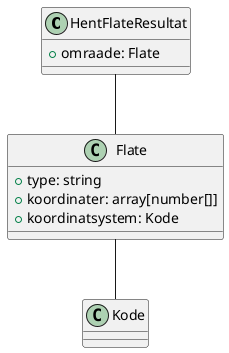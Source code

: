 @startuml

class HentFlateResultat {
    +omraade: Flate
}

HentFlateResultat -- Flate

class Flate {
    +type: string
    +koordinater: array[number[]]
    +koordinatsystem: Kode
}

Flate -- Kode

@enduml